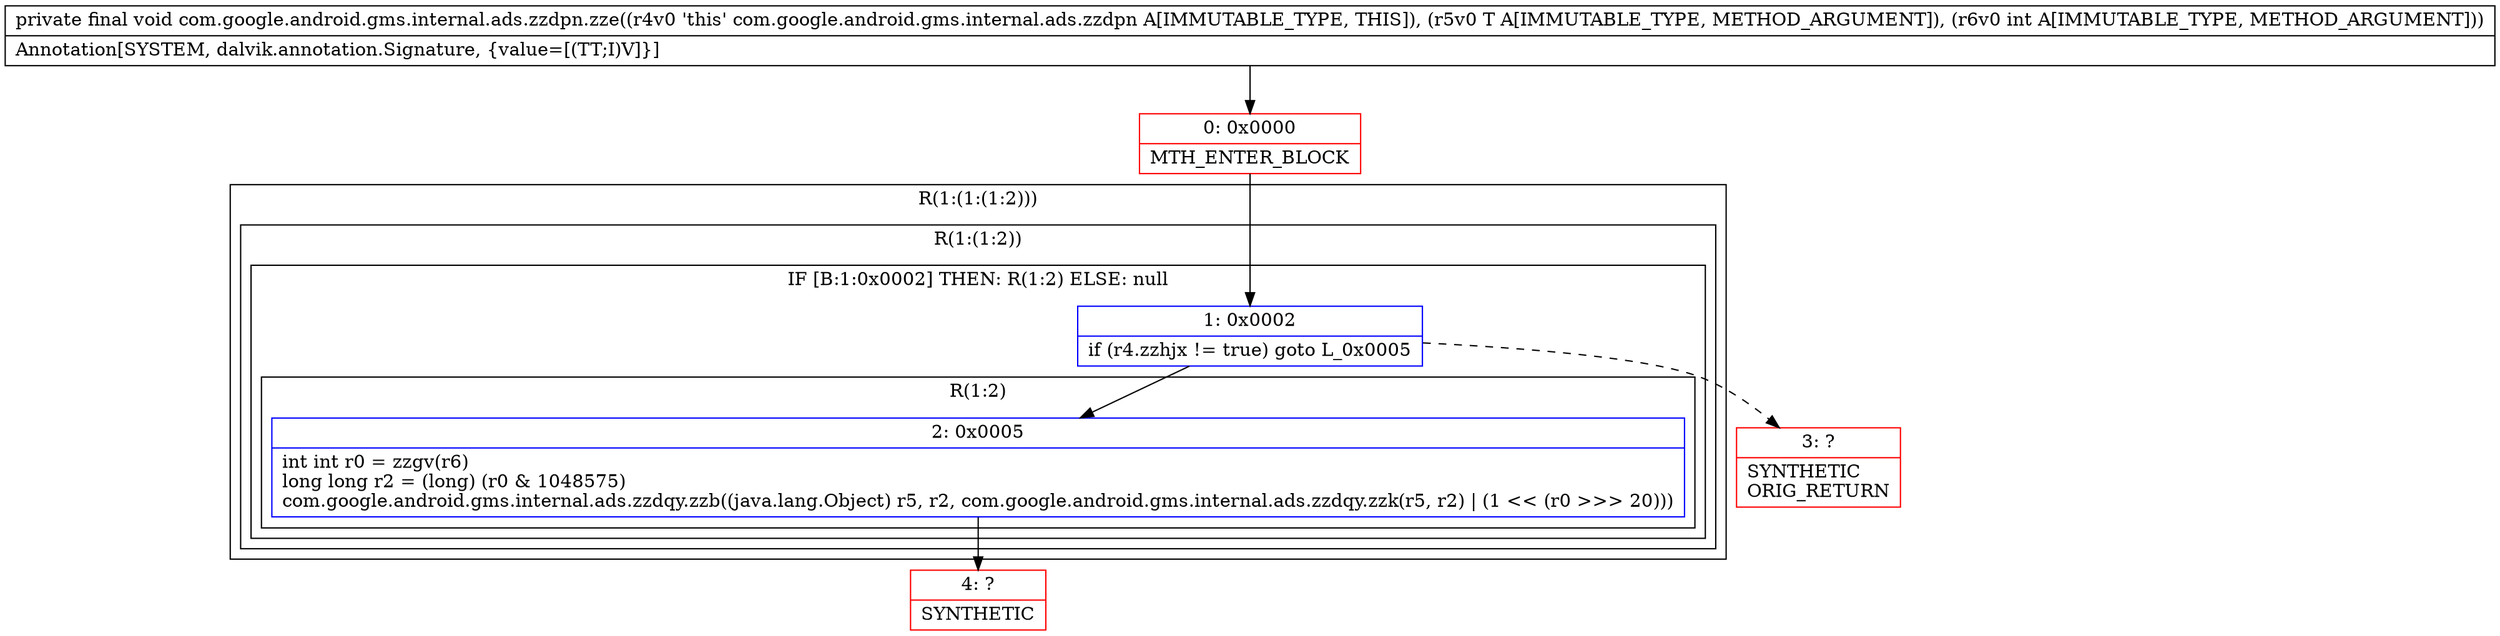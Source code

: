 digraph "CFG forcom.google.android.gms.internal.ads.zzdpn.zze(Ljava\/lang\/Object;I)V" {
subgraph cluster_Region_1898712714 {
label = "R(1:(1:(1:2)))";
node [shape=record,color=blue];
subgraph cluster_Region_818868695 {
label = "R(1:(1:2))";
node [shape=record,color=blue];
subgraph cluster_IfRegion_638076450 {
label = "IF [B:1:0x0002] THEN: R(1:2) ELSE: null";
node [shape=record,color=blue];
Node_1 [shape=record,label="{1\:\ 0x0002|if (r4.zzhjx != true) goto L_0x0005\l}"];
subgraph cluster_Region_1637536880 {
label = "R(1:2)";
node [shape=record,color=blue];
Node_2 [shape=record,label="{2\:\ 0x0005|int int r0 = zzgv(r6)\llong long r2 = (long) (r0 & 1048575)\lcom.google.android.gms.internal.ads.zzdqy.zzb((java.lang.Object) r5, r2, com.google.android.gms.internal.ads.zzdqy.zzk(r5, r2) \| (1 \<\< (r0 \>\>\> 20)))\l}"];
}
}
}
}
Node_0 [shape=record,color=red,label="{0\:\ 0x0000|MTH_ENTER_BLOCK\l}"];
Node_3 [shape=record,color=red,label="{3\:\ ?|SYNTHETIC\lORIG_RETURN\l}"];
Node_4 [shape=record,color=red,label="{4\:\ ?|SYNTHETIC\l}"];
MethodNode[shape=record,label="{private final void com.google.android.gms.internal.ads.zzdpn.zze((r4v0 'this' com.google.android.gms.internal.ads.zzdpn A[IMMUTABLE_TYPE, THIS]), (r5v0 T A[IMMUTABLE_TYPE, METHOD_ARGUMENT]), (r6v0 int A[IMMUTABLE_TYPE, METHOD_ARGUMENT]))  | Annotation[SYSTEM, dalvik.annotation.Signature, \{value=[(TT;I)V]\}]\l}"];
MethodNode -> Node_0;
Node_1 -> Node_2;
Node_1 -> Node_3[style=dashed];
Node_2 -> Node_4;
Node_0 -> Node_1;
}

